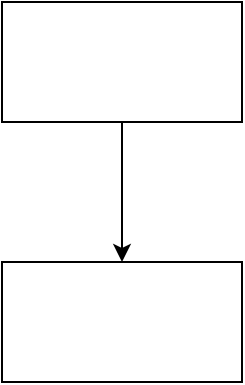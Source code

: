 <mxfile version="14.2.7" type="github">
  <diagram id="c2dCYMagOCIhsIhgY4jj" name="Page-1">
    <mxGraphModel dx="1426" dy="769" grid="1" gridSize="10" guides="1" tooltips="1" connect="1" arrows="1" fold="1" page="1" pageScale="1" pageWidth="827" pageHeight="1169" math="0" shadow="0">
      <root>
        <mxCell id="0" />
        <mxCell id="1" parent="0" />
        <mxCell id="3_eA1NrcZWW2qGsZTtlw-3" style="edgeStyle=orthogonalEdgeStyle;rounded=0;orthogonalLoop=1;jettySize=auto;html=1;exitX=0.5;exitY=1;exitDx=0;exitDy=0;entryX=0.5;entryY=0;entryDx=0;entryDy=0;" edge="1" parent="1" source="3_eA1NrcZWW2qGsZTtlw-1" target="3_eA1NrcZWW2qGsZTtlw-2">
          <mxGeometry relative="1" as="geometry" />
        </mxCell>
        <mxCell id="3_eA1NrcZWW2qGsZTtlw-1" value="" style="rounded=0;whiteSpace=wrap;html=1;" vertex="1" parent="1">
          <mxGeometry x="180" y="120" width="120" height="60" as="geometry" />
        </mxCell>
        <mxCell id="3_eA1NrcZWW2qGsZTtlw-2" value="" style="rounded=0;whiteSpace=wrap;html=1;" vertex="1" parent="1">
          <mxGeometry x="180" y="250" width="120" height="60" as="geometry" />
        </mxCell>
      </root>
    </mxGraphModel>
  </diagram>
</mxfile>
